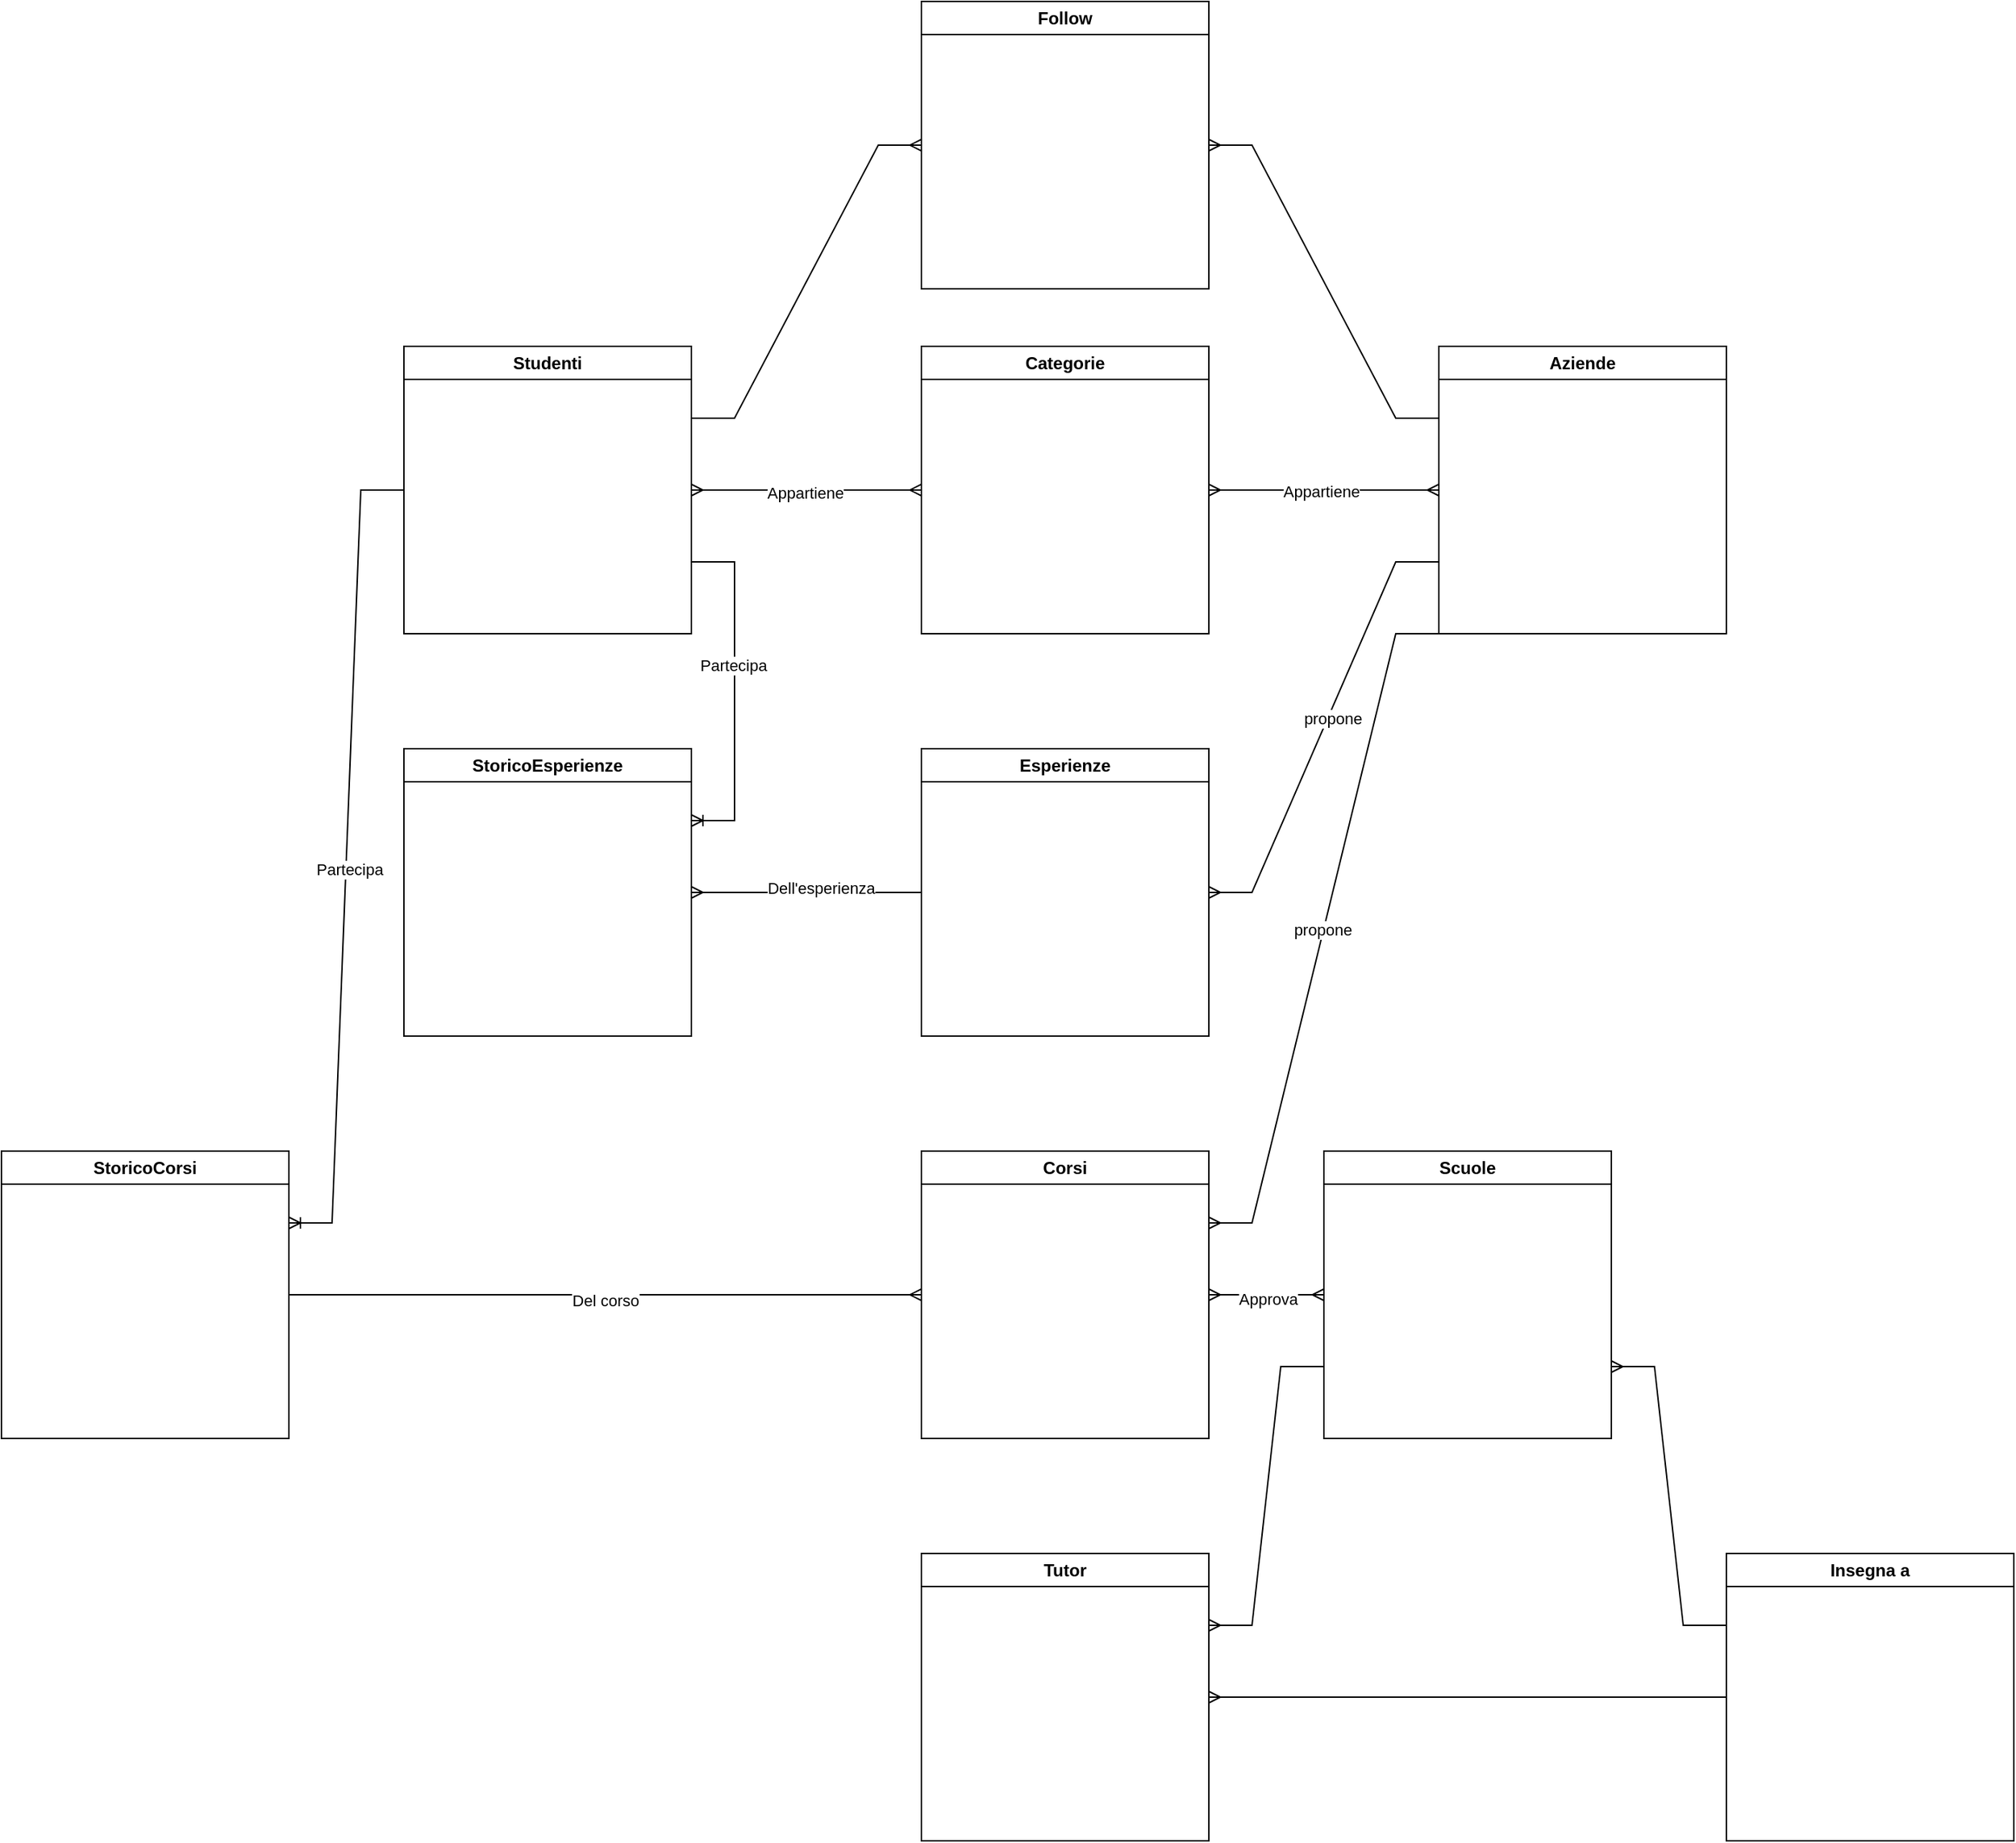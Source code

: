 <mxfile version="25.0.3">
  <diagram id="R2lEEEUBdFMjLlhIrx00" name="Page-1">
    <mxGraphModel dx="3183" dy="1771" grid="1" gridSize="10" guides="1" tooltips="1" connect="1" arrows="1" fold="1" page="1" pageScale="1" pageWidth="2000" pageHeight="2000" math="0" shadow="0" extFonts="Permanent Marker^https://fonts.googleapis.com/css?family=Permanent+Marker">
      <root>
        <mxCell id="0" />
        <mxCell id="1" parent="0" />
        <mxCell id="l97ZodxlSHaOKT2NLiHh-1" value="&lt;div&gt;Studenti&lt;/div&gt;" style="swimlane;whiteSpace=wrap;html=1;" vertex="1" parent="1">
          <mxGeometry x="880" y="280" width="200" height="200" as="geometry" />
        </mxCell>
        <mxCell id="l97ZodxlSHaOKT2NLiHh-2" value="StoricoCorsi" style="swimlane;whiteSpace=wrap;html=1;" vertex="1" parent="1">
          <mxGeometry x="600" y="840" width="200" height="200" as="geometry" />
        </mxCell>
        <mxCell id="l97ZodxlSHaOKT2NLiHh-6" value="StoricoEsperienze" style="swimlane;whiteSpace=wrap;html=1;" vertex="1" parent="1">
          <mxGeometry x="880" y="560" width="200" height="200" as="geometry" />
        </mxCell>
        <mxCell id="l97ZodxlSHaOKT2NLiHh-11" value="Categorie" style="swimlane;whiteSpace=wrap;html=1;" vertex="1" parent="1">
          <mxGeometry x="1240" y="280" width="200" height="200" as="geometry" />
        </mxCell>
        <mxCell id="l97ZodxlSHaOKT2NLiHh-12" value="" style="edgeStyle=entityRelationEdgeStyle;fontSize=12;html=1;endArrow=ERmany;startArrow=ERmany;rounded=0;entryX=0;entryY=0.5;entryDx=0;entryDy=0;exitX=1;exitY=0.5;exitDx=0;exitDy=0;" edge="1" parent="1" source="l97ZodxlSHaOKT2NLiHh-1" target="l97ZodxlSHaOKT2NLiHh-11">
          <mxGeometry width="100" height="100" relative="1" as="geometry">
            <mxPoint x="1370" y="340" as="sourcePoint" />
            <mxPoint x="1470" y="240" as="targetPoint" />
          </mxGeometry>
        </mxCell>
        <mxCell id="l97ZodxlSHaOKT2NLiHh-16" value="Appartiene" style="edgeLabel;html=1;align=center;verticalAlign=middle;resizable=0;points=[];" vertex="1" connectable="0" parent="l97ZodxlSHaOKT2NLiHh-12">
          <mxGeometry x="-0.015" y="-2" relative="1" as="geometry">
            <mxPoint as="offset" />
          </mxGeometry>
        </mxCell>
        <mxCell id="l97ZodxlSHaOKT2NLiHh-14" value="Aziende" style="swimlane;whiteSpace=wrap;html=1;" vertex="1" parent="1">
          <mxGeometry x="1600" y="280" width="200" height="200" as="geometry" />
        </mxCell>
        <mxCell id="l97ZodxlSHaOKT2NLiHh-15" value="" style="edgeStyle=entityRelationEdgeStyle;fontSize=12;html=1;endArrow=ERmany;startArrow=ERmany;rounded=0;entryX=0;entryY=0.5;entryDx=0;entryDy=0;exitX=1;exitY=0.5;exitDx=0;exitDy=0;" edge="1" parent="1" source="l97ZodxlSHaOKT2NLiHh-11" target="l97ZodxlSHaOKT2NLiHh-14">
          <mxGeometry width="100" height="100" relative="1" as="geometry">
            <mxPoint x="1370" y="340" as="sourcePoint" />
            <mxPoint x="1470" y="240" as="targetPoint" />
            <Array as="points">
              <mxPoint x="1600" y="140" />
            </Array>
          </mxGeometry>
        </mxCell>
        <mxCell id="l97ZodxlSHaOKT2NLiHh-17" value="Appartiene" style="edgeLabel;html=1;align=center;verticalAlign=middle;resizable=0;points=[];" vertex="1" connectable="0" parent="l97ZodxlSHaOKT2NLiHh-15">
          <mxGeometry x="-0.027" y="-1" relative="1" as="geometry">
            <mxPoint as="offset" />
          </mxGeometry>
        </mxCell>
        <mxCell id="l97ZodxlSHaOKT2NLiHh-19" value="Follow" style="swimlane;whiteSpace=wrap;html=1;" vertex="1" parent="1">
          <mxGeometry x="1240" y="40" width="200" height="200" as="geometry" />
        </mxCell>
        <mxCell id="l97ZodxlSHaOKT2NLiHh-20" value="" style="edgeStyle=entityRelationEdgeStyle;fontSize=12;html=1;endArrow=ERoneToMany;rounded=0;entryX=1;entryY=0.25;entryDx=0;entryDy=0;exitX=1;exitY=0.75;exitDx=0;exitDy=0;" edge="1" parent="1" source="l97ZodxlSHaOKT2NLiHh-1" target="l97ZodxlSHaOKT2NLiHh-6">
          <mxGeometry width="100" height="100" relative="1" as="geometry">
            <mxPoint x="1230" y="370" as="sourcePoint" />
            <mxPoint x="1330" y="270" as="targetPoint" />
            <Array as="points">
              <mxPoint x="1100" y="600" />
            </Array>
          </mxGeometry>
        </mxCell>
        <mxCell id="l97ZodxlSHaOKT2NLiHh-21" value="&lt;div&gt;Partecipa&lt;/div&gt;" style="edgeLabel;html=1;align=center;verticalAlign=middle;resizable=0;points=[];" vertex="1" connectable="0" parent="l97ZodxlSHaOKT2NLiHh-20">
          <mxGeometry x="-0.156" y="-1" relative="1" as="geometry">
            <mxPoint as="offset" />
          </mxGeometry>
        </mxCell>
        <mxCell id="l97ZodxlSHaOKT2NLiHh-22" value="" style="edgeStyle=entityRelationEdgeStyle;fontSize=12;html=1;endArrow=ERoneToMany;rounded=0;exitX=0;exitY=0.5;exitDx=0;exitDy=0;entryX=1;entryY=0.25;entryDx=0;entryDy=0;" edge="1" parent="1" source="l97ZodxlSHaOKT2NLiHh-1" target="l97ZodxlSHaOKT2NLiHh-2">
          <mxGeometry width="100" height="100" relative="1" as="geometry">
            <mxPoint x="980" y="330" as="sourcePoint" />
            <mxPoint x="720" y="310" as="targetPoint" />
            <Array as="points">
              <mxPoint x="850" y="370" />
            </Array>
          </mxGeometry>
        </mxCell>
        <mxCell id="l97ZodxlSHaOKT2NLiHh-23" value="&lt;div&gt;Partecipa&lt;/div&gt;" style="edgeLabel;html=1;align=center;verticalAlign=middle;resizable=0;points=[];" vertex="1" connectable="0" parent="l97ZodxlSHaOKT2NLiHh-22">
          <mxGeometry x="0.029" y="2" relative="1" as="geometry">
            <mxPoint as="offset" />
          </mxGeometry>
        </mxCell>
        <mxCell id="l97ZodxlSHaOKT2NLiHh-24" value="" style="edgeStyle=entityRelationEdgeStyle;fontSize=12;html=1;endArrow=ERmany;rounded=0;entryX=0;entryY=0.5;entryDx=0;entryDy=0;exitX=1;exitY=0.25;exitDx=0;exitDy=0;" edge="1" parent="1" source="l97ZodxlSHaOKT2NLiHh-1" target="l97ZodxlSHaOKT2NLiHh-19">
          <mxGeometry width="100" height="100" relative="1" as="geometry">
            <mxPoint x="1300" y="370" as="sourcePoint" />
            <mxPoint x="1400" y="270" as="targetPoint" />
          </mxGeometry>
        </mxCell>
        <mxCell id="l97ZodxlSHaOKT2NLiHh-25" value="" style="edgeStyle=entityRelationEdgeStyle;fontSize=12;html=1;endArrow=ERmany;rounded=0;entryX=1;entryY=0.5;entryDx=0;entryDy=0;exitX=0;exitY=0.25;exitDx=0;exitDy=0;" edge="1" parent="1" source="l97ZodxlSHaOKT2NLiHh-14" target="l97ZodxlSHaOKT2NLiHh-19">
          <mxGeometry width="100" height="100" relative="1" as="geometry">
            <mxPoint x="1300" y="370" as="sourcePoint" />
            <mxPoint x="1400" y="270" as="targetPoint" />
          </mxGeometry>
        </mxCell>
        <mxCell id="l97ZodxlSHaOKT2NLiHh-26" value="&lt;div&gt;Corsi&lt;/div&gt;" style="swimlane;whiteSpace=wrap;html=1;" vertex="1" parent="1">
          <mxGeometry x="1240" y="840" width="200" height="200" as="geometry" />
        </mxCell>
        <mxCell id="l97ZodxlSHaOKT2NLiHh-27" value="" style="edgeStyle=entityRelationEdgeStyle;fontSize=12;html=1;endArrow=ERmany;rounded=0;entryX=0;entryY=0.5;entryDx=0;entryDy=0;exitX=1;exitY=0.5;exitDx=0;exitDy=0;" edge="1" parent="1" source="l97ZodxlSHaOKT2NLiHh-2" target="l97ZodxlSHaOKT2NLiHh-26">
          <mxGeometry width="100" height="100" relative="1" as="geometry">
            <mxPoint x="770" y="830" as="sourcePoint" />
            <mxPoint x="870" y="730" as="targetPoint" />
          </mxGeometry>
        </mxCell>
        <mxCell id="l97ZodxlSHaOKT2NLiHh-37" value="Del corso" style="edgeLabel;html=1;align=center;verticalAlign=middle;resizable=0;points=[];" vertex="1" connectable="0" parent="l97ZodxlSHaOKT2NLiHh-27">
          <mxGeometry x="-0.003" y="-4" relative="1" as="geometry">
            <mxPoint as="offset" />
          </mxGeometry>
        </mxCell>
        <mxCell id="l97ZodxlSHaOKT2NLiHh-28" value="" style="edgeStyle=entityRelationEdgeStyle;fontSize=12;html=1;endArrow=ERmany;rounded=0;entryX=1;entryY=0.25;entryDx=0;entryDy=0;exitX=0;exitY=1;exitDx=0;exitDy=0;" edge="1" parent="1" source="l97ZodxlSHaOKT2NLiHh-14" target="l97ZodxlSHaOKT2NLiHh-26">
          <mxGeometry width="100" height="100" relative="1" as="geometry">
            <mxPoint x="770" y="830" as="sourcePoint" />
            <mxPoint x="870" y="730" as="targetPoint" />
            <Array as="points">
              <mxPoint x="1790" y="670" />
            </Array>
          </mxGeometry>
        </mxCell>
        <mxCell id="l97ZodxlSHaOKT2NLiHh-35" value="propone" style="edgeLabel;html=1;align=center;verticalAlign=middle;resizable=0;points=[];" vertex="1" connectable="0" parent="l97ZodxlSHaOKT2NLiHh-28">
          <mxGeometry x="0.006" y="-1" relative="1" as="geometry">
            <mxPoint as="offset" />
          </mxGeometry>
        </mxCell>
        <mxCell id="l97ZodxlSHaOKT2NLiHh-29" value="&lt;div&gt;Esperienze&lt;/div&gt;" style="swimlane;whiteSpace=wrap;html=1;" vertex="1" parent="1">
          <mxGeometry x="1240" y="560" width="200" height="200" as="geometry" />
        </mxCell>
        <mxCell id="l97ZodxlSHaOKT2NLiHh-30" value="" style="edgeStyle=entityRelationEdgeStyle;fontSize=12;html=1;endArrow=ERmany;rounded=0;entryX=1;entryY=0.5;entryDx=0;entryDy=0;exitX=0;exitY=0.5;exitDx=0;exitDy=0;" edge="1" parent="1" source="l97ZodxlSHaOKT2NLiHh-29" target="l97ZodxlSHaOKT2NLiHh-6">
          <mxGeometry width="100" height="100" relative="1" as="geometry">
            <mxPoint x="770" y="830" as="sourcePoint" />
            <mxPoint x="870" y="730" as="targetPoint" />
          </mxGeometry>
        </mxCell>
        <mxCell id="l97ZodxlSHaOKT2NLiHh-38" value="&lt;div&gt;Dell&#39;esperienza&lt;/div&gt;" style="edgeLabel;html=1;align=center;verticalAlign=middle;resizable=0;points=[];" vertex="1" connectable="0" parent="l97ZodxlSHaOKT2NLiHh-30">
          <mxGeometry x="-0.119" y="-3" relative="1" as="geometry">
            <mxPoint as="offset" />
          </mxGeometry>
        </mxCell>
        <mxCell id="l97ZodxlSHaOKT2NLiHh-32" value="" style="edgeStyle=entityRelationEdgeStyle;fontSize=12;html=1;endArrow=ERmany;rounded=0;entryX=1;entryY=0.5;entryDx=0;entryDy=0;exitX=0;exitY=0.75;exitDx=0;exitDy=0;" edge="1" parent="1" source="l97ZodxlSHaOKT2NLiHh-14" target="l97ZodxlSHaOKT2NLiHh-29">
          <mxGeometry width="100" height="100" relative="1" as="geometry">
            <mxPoint x="770" y="830" as="sourcePoint" />
            <mxPoint x="870" y="730" as="targetPoint" />
          </mxGeometry>
        </mxCell>
        <mxCell id="l97ZodxlSHaOKT2NLiHh-33" value="propone" style="edgeLabel;html=1;align=center;verticalAlign=middle;resizable=0;points=[];" vertex="1" connectable="0" parent="l97ZodxlSHaOKT2NLiHh-32">
          <mxGeometry x="-0.054" y="3" relative="1" as="geometry">
            <mxPoint as="offset" />
          </mxGeometry>
        </mxCell>
        <mxCell id="l97ZodxlSHaOKT2NLiHh-39" value="Scuole" style="swimlane;whiteSpace=wrap;html=1;" vertex="1" parent="1">
          <mxGeometry x="1520" y="840" width="200" height="200" as="geometry" />
        </mxCell>
        <mxCell id="l97ZodxlSHaOKT2NLiHh-41" value="Insegna a" style="swimlane;whiteSpace=wrap;html=1;" vertex="1" parent="1">
          <mxGeometry x="1800" y="1120" width="200" height="200" as="geometry" />
        </mxCell>
        <mxCell id="l97ZodxlSHaOKT2NLiHh-43" value="" style="edgeStyle=entityRelationEdgeStyle;fontSize=12;html=1;endArrow=ERmany;startArrow=ERmany;rounded=0;entryX=0;entryY=0.5;entryDx=0;entryDy=0;exitX=1;exitY=0.5;exitDx=0;exitDy=0;" edge="1" parent="1" source="l97ZodxlSHaOKT2NLiHh-26" target="l97ZodxlSHaOKT2NLiHh-39">
          <mxGeometry width="100" height="100" relative="1" as="geometry">
            <mxPoint x="1500" y="1010" as="sourcePoint" />
            <mxPoint x="1600" y="910" as="targetPoint" />
          </mxGeometry>
        </mxCell>
        <mxCell id="l97ZodxlSHaOKT2NLiHh-44" value="Approva" style="edgeLabel;html=1;align=center;verticalAlign=middle;resizable=0;points=[];" vertex="1" connectable="0" parent="l97ZodxlSHaOKT2NLiHh-43">
          <mxGeometry x="0.017" y="-3" relative="1" as="geometry">
            <mxPoint as="offset" />
          </mxGeometry>
        </mxCell>
        <mxCell id="l97ZodxlSHaOKT2NLiHh-45" value="Tutor" style="swimlane;whiteSpace=wrap;html=1;" vertex="1" parent="1">
          <mxGeometry x="1240" y="1120" width="200" height="200" as="geometry" />
        </mxCell>
        <mxCell id="l97ZodxlSHaOKT2NLiHh-46" value="" style="edgeStyle=entityRelationEdgeStyle;fontSize=12;html=1;endArrow=ERmany;rounded=0;entryX=1;entryY=0.25;entryDx=0;entryDy=0;exitX=0;exitY=0.75;exitDx=0;exitDy=0;" edge="1" parent="1" source="l97ZodxlSHaOKT2NLiHh-39" target="l97ZodxlSHaOKT2NLiHh-45">
          <mxGeometry width="100" height="100" relative="1" as="geometry">
            <mxPoint x="1600" y="1100" as="sourcePoint" />
            <mxPoint x="1700" y="1000" as="targetPoint" />
          </mxGeometry>
        </mxCell>
        <mxCell id="l97ZodxlSHaOKT2NLiHh-47" value="" style="edgeStyle=entityRelationEdgeStyle;fontSize=12;html=1;endArrow=ERmany;rounded=0;entryX=1;entryY=0.5;entryDx=0;entryDy=0;exitX=0;exitY=0.5;exitDx=0;exitDy=0;" edge="1" parent="1" source="l97ZodxlSHaOKT2NLiHh-41" target="l97ZodxlSHaOKT2NLiHh-45">
          <mxGeometry width="100" height="100" relative="1" as="geometry">
            <mxPoint x="1760" y="1100" as="sourcePoint" />
            <mxPoint x="1700" y="1000" as="targetPoint" />
          </mxGeometry>
        </mxCell>
        <mxCell id="l97ZodxlSHaOKT2NLiHh-48" value="" style="edgeStyle=entityRelationEdgeStyle;fontSize=12;html=1;endArrow=ERmany;rounded=0;entryX=1;entryY=0.75;entryDx=0;entryDy=0;exitX=0;exitY=0.25;exitDx=0;exitDy=0;" edge="1" parent="1" source="l97ZodxlSHaOKT2NLiHh-41" target="l97ZodxlSHaOKT2NLiHh-39">
          <mxGeometry width="100" height="100" relative="1" as="geometry">
            <mxPoint x="1600" y="1100" as="sourcePoint" />
            <mxPoint x="1700" y="1000" as="targetPoint" />
          </mxGeometry>
        </mxCell>
      </root>
    </mxGraphModel>
  </diagram>
</mxfile>
